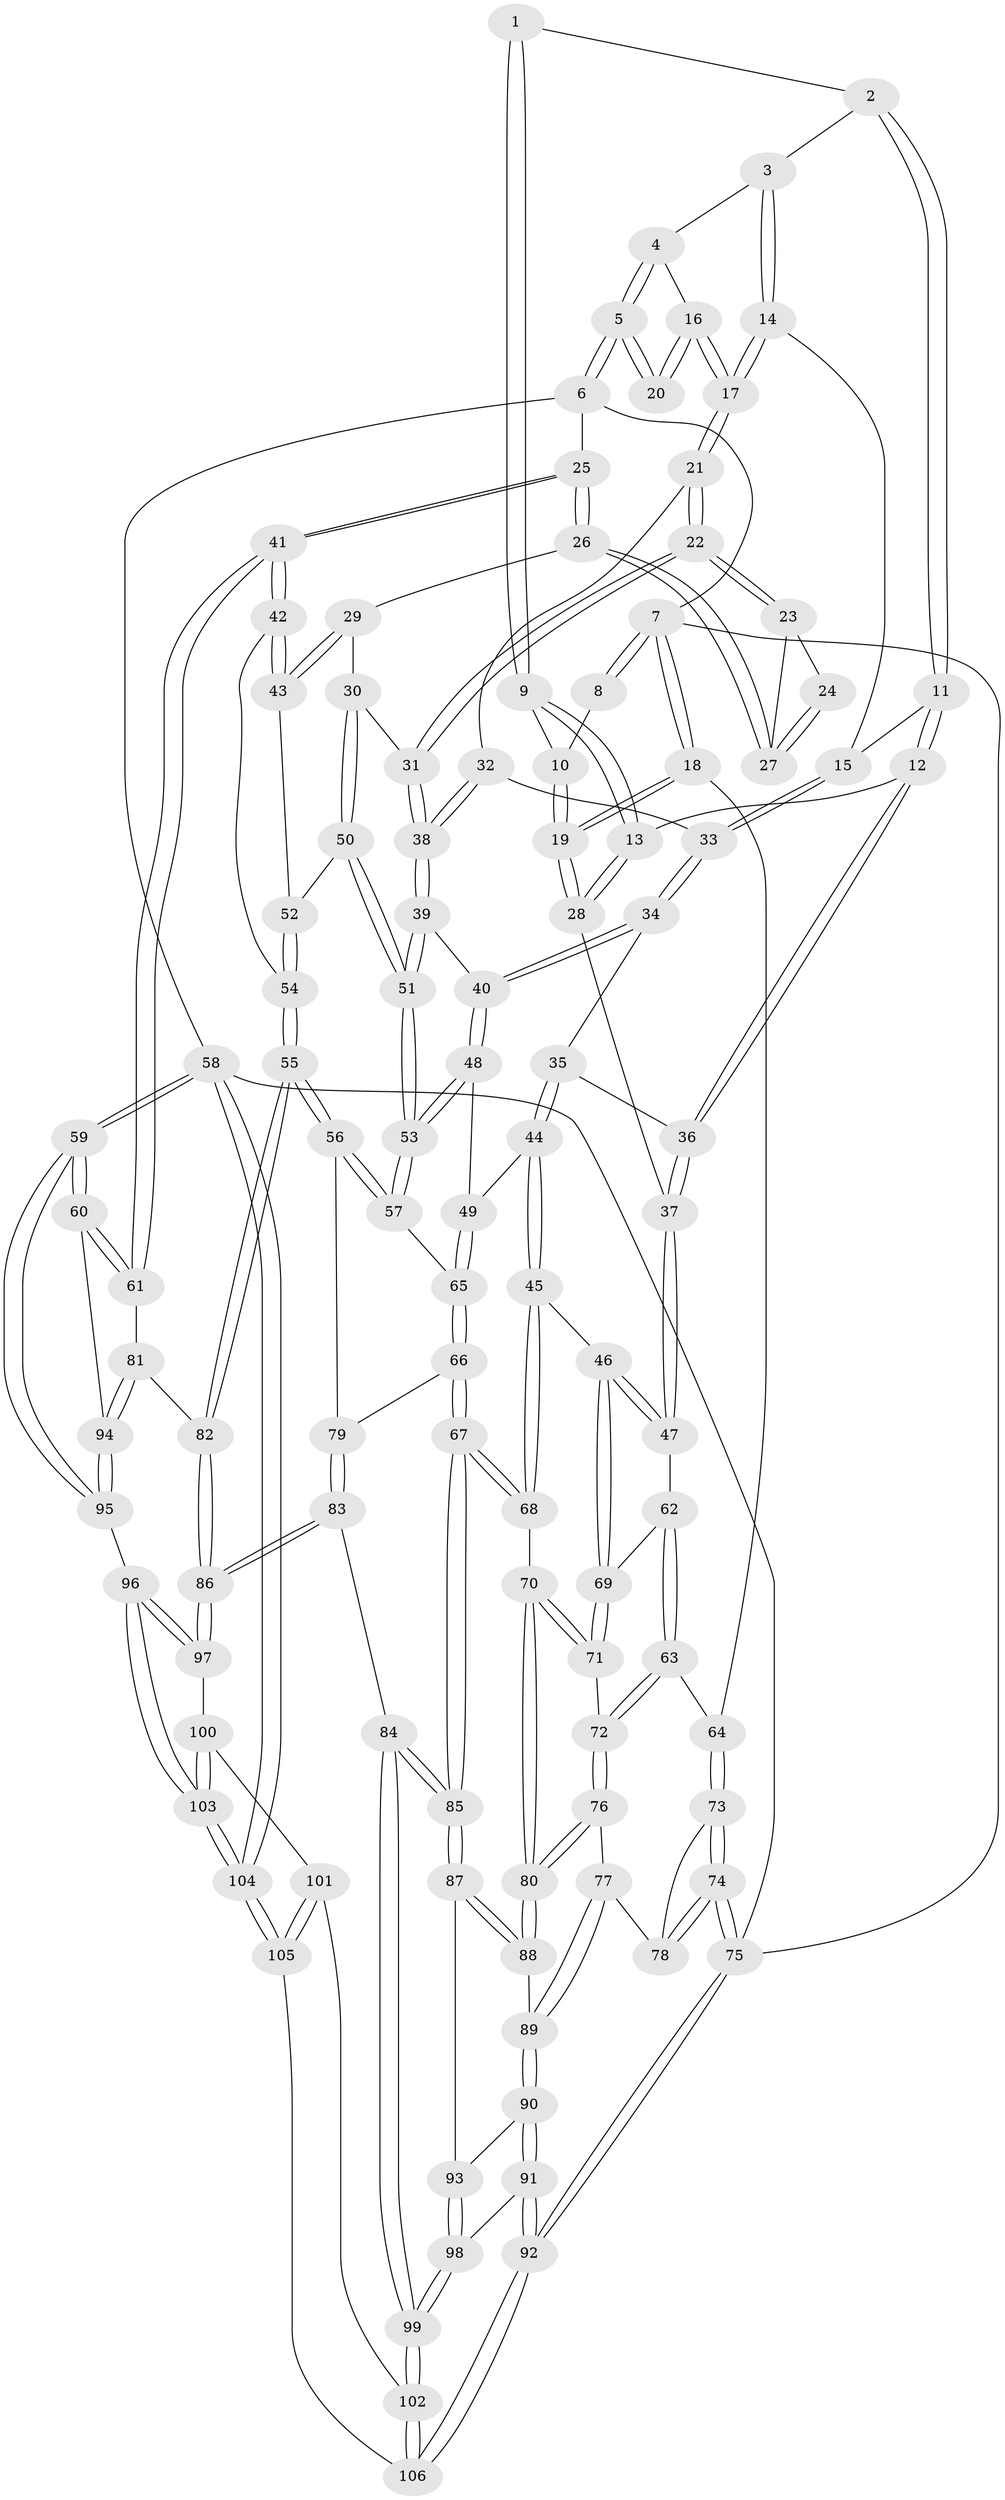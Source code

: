 // Generated by graph-tools (version 1.1) at 2025/03/03/09/25 03:03:23]
// undirected, 106 vertices, 262 edges
graph export_dot {
graph [start="1"]
  node [color=gray90,style=filled];
  1 [pos="+0.22192035386964232+0"];
  2 [pos="+0.3749433556878369+0"];
  3 [pos="+0.4451384740551903+0"];
  4 [pos="+0.4924425938930412+0"];
  5 [pos="+1+0"];
  6 [pos="+1+0"];
  7 [pos="+0+0"];
  8 [pos="+0.13675213917466844+0"];
  9 [pos="+0.209693047109879+0.08772696454272753"];
  10 [pos="+0.13359017822344496+0.03628325507222226"];
  11 [pos="+0.31467700039271024+0.13344302843246622"];
  12 [pos="+0.3135456801434197+0.1341804088614708"];
  13 [pos="+0.21696499113377382+0.1090904747540301"];
  14 [pos="+0.4804657663787993+0.09718535141869393"];
  15 [pos="+0.4122784859020098+0.1443034188392428"];
  16 [pos="+0.6095306467135038+0.08932827562491591"];
  17 [pos="+0.5861357885552441+0.13657716399740502"];
  18 [pos="+0+0.2636115659889768"];
  19 [pos="+0+0.2619942814369962"];
  20 [pos="+0.7309157401857392+0.012272370769081041"];
  21 [pos="+0.5874631395367239+0.14011473634630311"];
  22 [pos="+0.6377853390252396+0.19357994799299033"];
  23 [pos="+0.6943560278349326+0.1455713244068246"];
  24 [pos="+0.7243584332249096+0.10250041359349976"];
  25 [pos="+1+0"];
  26 [pos="+0.8483511898991684+0.2126708642999271"];
  27 [pos="+0.7649665236581862+0.151871075928134"];
  28 [pos="+0+0.26420093746391576"];
  29 [pos="+0.8398085905067273+0.22518459877292663"];
  30 [pos="+0.6936941816158296+0.2890156296429108"];
  31 [pos="+0.6781806350878594+0.28247429892615944"];
  32 [pos="+0.5083042925987231+0.22531599805196303"];
  33 [pos="+0.4431300328958088+0.21722044258301923"];
  34 [pos="+0.4266268745369696+0.2657471754026516"];
  35 [pos="+0.3140637055848607+0.2810842691410487"];
  36 [pos="+0.2886955752915679+0.2655233441053503"];
  37 [pos="+0.16167068275616525+0.3298064162172406"];
  38 [pos="+0.5474410977611477+0.3393968327823585"];
  39 [pos="+0.5059184510217773+0.38043259000237306"];
  40 [pos="+0.49639302870089524+0.3848457977602195"];
  41 [pos="+1+0.5104594083292382"];
  42 [pos="+1+0.5077254441085819"];
  43 [pos="+0.8944927365912704+0.3721889420838377"];
  44 [pos="+0.4143795155468818+0.45665096699828056"];
  45 [pos="+0.4040271483139936+0.46649849533564336"];
  46 [pos="+0.3934742634544561+0.4710679701786845"];
  47 [pos="+0.22788759609481468+0.44357480505653524"];
  48 [pos="+0.4472076866084578+0.44083482537899427"];
  49 [pos="+0.4377437947521812+0.44766144915915523"];
  50 [pos="+0.7263024376810384+0.40613556271563567"];
  51 [pos="+0.6549250761156946+0.472577097123869"];
  52 [pos="+0.7561957375231281+0.42414943148939643"];
  53 [pos="+0.6389220160424888+0.5393845920722863"];
  54 [pos="+0.8354861729575788+0.5719542213098037"];
  55 [pos="+0.759184051077443+0.6548759137708406"];
  56 [pos="+0.6738156054352106+0.622246259899035"];
  57 [pos="+0.648093318424667+0.6102659324869754"];
  58 [pos="+1+1"];
  59 [pos="+1+0.9576134381058422"];
  60 [pos="+1+0.6882862023961537"];
  61 [pos="+1+0.6037721402531769"];
  62 [pos="+0.1877251836788714+0.5264211435599115"];
  63 [pos="+0.16521195850536677+0.5646231006274091"];
  64 [pos="+0+0.4161351891501752"];
  65 [pos="+0.5884688251761928+0.6290210659233211"];
  66 [pos="+0.5769012955140896+0.6378768368598051"];
  67 [pos="+0.5351344562364748+0.667830556508686"];
  68 [pos="+0.4686106966169991+0.6406125351299932"];
  69 [pos="+0.34439217427119573+0.5622060450779198"];
  70 [pos="+0.36661488618231247+0.6819890048607091"];
  71 [pos="+0.33321598703827593+0.588264266052182"];
  72 [pos="+0.17766580693337042+0.6258056942175636"];
  73 [pos="+0+0.6309866019755495"];
  74 [pos="+0+1"];
  75 [pos="+0+1"];
  76 [pos="+0.17660372765364202+0.629996232469294"];
  77 [pos="+0.1607544336290873+0.6592290819240997"];
  78 [pos="+0.14104374824622742+0.6612774088231155"];
  79 [pos="+0.6186682057584199+0.7463278494576655"];
  80 [pos="+0.3558460169589996+0.7108821216843855"];
  81 [pos="+0.8032827499713222+0.7433470959889457"];
  82 [pos="+0.7681606657032021+0.6993568271942011"];
  83 [pos="+0.5986862388598911+0.8369499899368738"];
  84 [pos="+0.5157910652777306+0.8130543044466675"];
  85 [pos="+0.5132045312205059+0.8080058798228995"];
  86 [pos="+0.6138449888630291+0.8431368128351843"];
  87 [pos="+0.3581015367383678+0.7531882984041175"];
  88 [pos="+0.35518426863294383+0.7394347268506869"];
  89 [pos="+0.17153628157786763+0.708844955556529"];
  90 [pos="+0.17095952381089094+0.7568394032944661"];
  91 [pos="+0.11958332120799736+0.8833699000688396"];
  92 [pos="+0+1"];
  93 [pos="+0.32661773227516544+0.796813658488645"];
  94 [pos="+0.8198892735870189+0.7718373377436427"];
  95 [pos="+0.8410740406173072+0.858499621557036"];
  96 [pos="+0.8034125804161063+0.9091752268117321"];
  97 [pos="+0.636671814235048+0.8818392071362727"];
  98 [pos="+0.314327325922257+0.8531679023663796"];
  99 [pos="+0.40207763718257+1"];
  100 [pos="+0.6336449580559921+0.9002013731229337"];
  101 [pos="+0.6189982808746832+0.9217957868420376"];
  102 [pos="+0.40124552081991105+1"];
  103 [pos="+0.7856366580911441+1"];
  104 [pos="+0.7913223357790641+1"];
  105 [pos="+0.5369486915614284+1"];
  106 [pos="+0.3728681396106628+1"];
  1 -- 2;
  1 -- 9;
  1 -- 9;
  2 -- 3;
  2 -- 11;
  2 -- 11;
  3 -- 4;
  3 -- 14;
  3 -- 14;
  4 -- 5;
  4 -- 5;
  4 -- 16;
  5 -- 6;
  5 -- 6;
  5 -- 20;
  5 -- 20;
  6 -- 7;
  6 -- 25;
  6 -- 58;
  7 -- 8;
  7 -- 8;
  7 -- 18;
  7 -- 18;
  7 -- 75;
  8 -- 10;
  9 -- 10;
  9 -- 13;
  9 -- 13;
  10 -- 19;
  10 -- 19;
  11 -- 12;
  11 -- 12;
  11 -- 15;
  12 -- 13;
  12 -- 36;
  12 -- 36;
  13 -- 28;
  13 -- 28;
  14 -- 15;
  14 -- 17;
  14 -- 17;
  15 -- 33;
  15 -- 33;
  16 -- 17;
  16 -- 17;
  16 -- 20;
  16 -- 20;
  17 -- 21;
  17 -- 21;
  18 -- 19;
  18 -- 19;
  18 -- 64;
  19 -- 28;
  19 -- 28;
  21 -- 22;
  21 -- 22;
  21 -- 32;
  22 -- 23;
  22 -- 23;
  22 -- 31;
  22 -- 31;
  23 -- 24;
  23 -- 27;
  24 -- 27;
  24 -- 27;
  25 -- 26;
  25 -- 26;
  25 -- 41;
  25 -- 41;
  26 -- 27;
  26 -- 27;
  26 -- 29;
  28 -- 37;
  29 -- 30;
  29 -- 43;
  29 -- 43;
  30 -- 31;
  30 -- 50;
  30 -- 50;
  31 -- 38;
  31 -- 38;
  32 -- 33;
  32 -- 38;
  32 -- 38;
  33 -- 34;
  33 -- 34;
  34 -- 35;
  34 -- 40;
  34 -- 40;
  35 -- 36;
  35 -- 44;
  35 -- 44;
  36 -- 37;
  36 -- 37;
  37 -- 47;
  37 -- 47;
  38 -- 39;
  38 -- 39;
  39 -- 40;
  39 -- 51;
  39 -- 51;
  40 -- 48;
  40 -- 48;
  41 -- 42;
  41 -- 42;
  41 -- 61;
  41 -- 61;
  42 -- 43;
  42 -- 43;
  42 -- 54;
  43 -- 52;
  44 -- 45;
  44 -- 45;
  44 -- 49;
  45 -- 46;
  45 -- 68;
  45 -- 68;
  46 -- 47;
  46 -- 47;
  46 -- 69;
  46 -- 69;
  47 -- 62;
  48 -- 49;
  48 -- 53;
  48 -- 53;
  49 -- 65;
  49 -- 65;
  50 -- 51;
  50 -- 51;
  50 -- 52;
  51 -- 53;
  51 -- 53;
  52 -- 54;
  52 -- 54;
  53 -- 57;
  53 -- 57;
  54 -- 55;
  54 -- 55;
  55 -- 56;
  55 -- 56;
  55 -- 82;
  55 -- 82;
  56 -- 57;
  56 -- 57;
  56 -- 79;
  57 -- 65;
  58 -- 59;
  58 -- 59;
  58 -- 104;
  58 -- 104;
  58 -- 75;
  59 -- 60;
  59 -- 60;
  59 -- 95;
  59 -- 95;
  60 -- 61;
  60 -- 61;
  60 -- 94;
  61 -- 81;
  62 -- 63;
  62 -- 63;
  62 -- 69;
  63 -- 64;
  63 -- 72;
  63 -- 72;
  64 -- 73;
  64 -- 73;
  65 -- 66;
  65 -- 66;
  66 -- 67;
  66 -- 67;
  66 -- 79;
  67 -- 68;
  67 -- 68;
  67 -- 85;
  67 -- 85;
  68 -- 70;
  69 -- 71;
  69 -- 71;
  70 -- 71;
  70 -- 71;
  70 -- 80;
  70 -- 80;
  71 -- 72;
  72 -- 76;
  72 -- 76;
  73 -- 74;
  73 -- 74;
  73 -- 78;
  74 -- 75;
  74 -- 75;
  74 -- 78;
  74 -- 78;
  75 -- 92;
  75 -- 92;
  76 -- 77;
  76 -- 80;
  76 -- 80;
  77 -- 78;
  77 -- 89;
  77 -- 89;
  79 -- 83;
  79 -- 83;
  80 -- 88;
  80 -- 88;
  81 -- 82;
  81 -- 94;
  81 -- 94;
  82 -- 86;
  82 -- 86;
  83 -- 84;
  83 -- 86;
  83 -- 86;
  84 -- 85;
  84 -- 85;
  84 -- 99;
  84 -- 99;
  85 -- 87;
  85 -- 87;
  86 -- 97;
  86 -- 97;
  87 -- 88;
  87 -- 88;
  87 -- 93;
  88 -- 89;
  89 -- 90;
  89 -- 90;
  90 -- 91;
  90 -- 91;
  90 -- 93;
  91 -- 92;
  91 -- 92;
  91 -- 98;
  92 -- 106;
  92 -- 106;
  93 -- 98;
  93 -- 98;
  94 -- 95;
  94 -- 95;
  95 -- 96;
  96 -- 97;
  96 -- 97;
  96 -- 103;
  96 -- 103;
  97 -- 100;
  98 -- 99;
  98 -- 99;
  99 -- 102;
  99 -- 102;
  100 -- 101;
  100 -- 103;
  100 -- 103;
  101 -- 102;
  101 -- 105;
  101 -- 105;
  102 -- 106;
  102 -- 106;
  103 -- 104;
  103 -- 104;
  104 -- 105;
  104 -- 105;
  105 -- 106;
}
